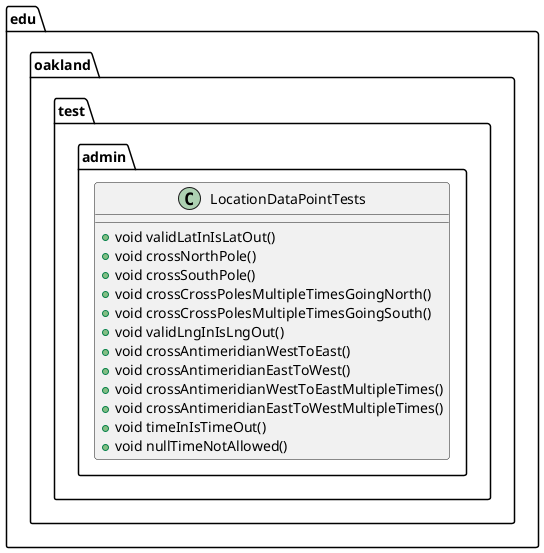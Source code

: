 @startuml LocationDataPointTests

package edu.oakland.test.admin {
    class LocationDataPointTests {
        + void validLatInIsLatOut()
        + void crossNorthPole()
        + void crossSouthPole()
        + void crossCrossPolesMultipleTimesGoingNorth()
        + void crossCrossPolesMultipleTimesGoingSouth()
        + void validLngInIsLngOut()
        + void crossAntimeridianWestToEast()
        + void crossAntimeridianEastToWest()
        + void crossAntimeridianWestToEastMultipleTimes()
        + void crossAntimeridianEastToWestMultipleTimes()
        + void timeInIsTimeOut()
        + void nullTimeNotAllowed()
    }
}

@enduml
